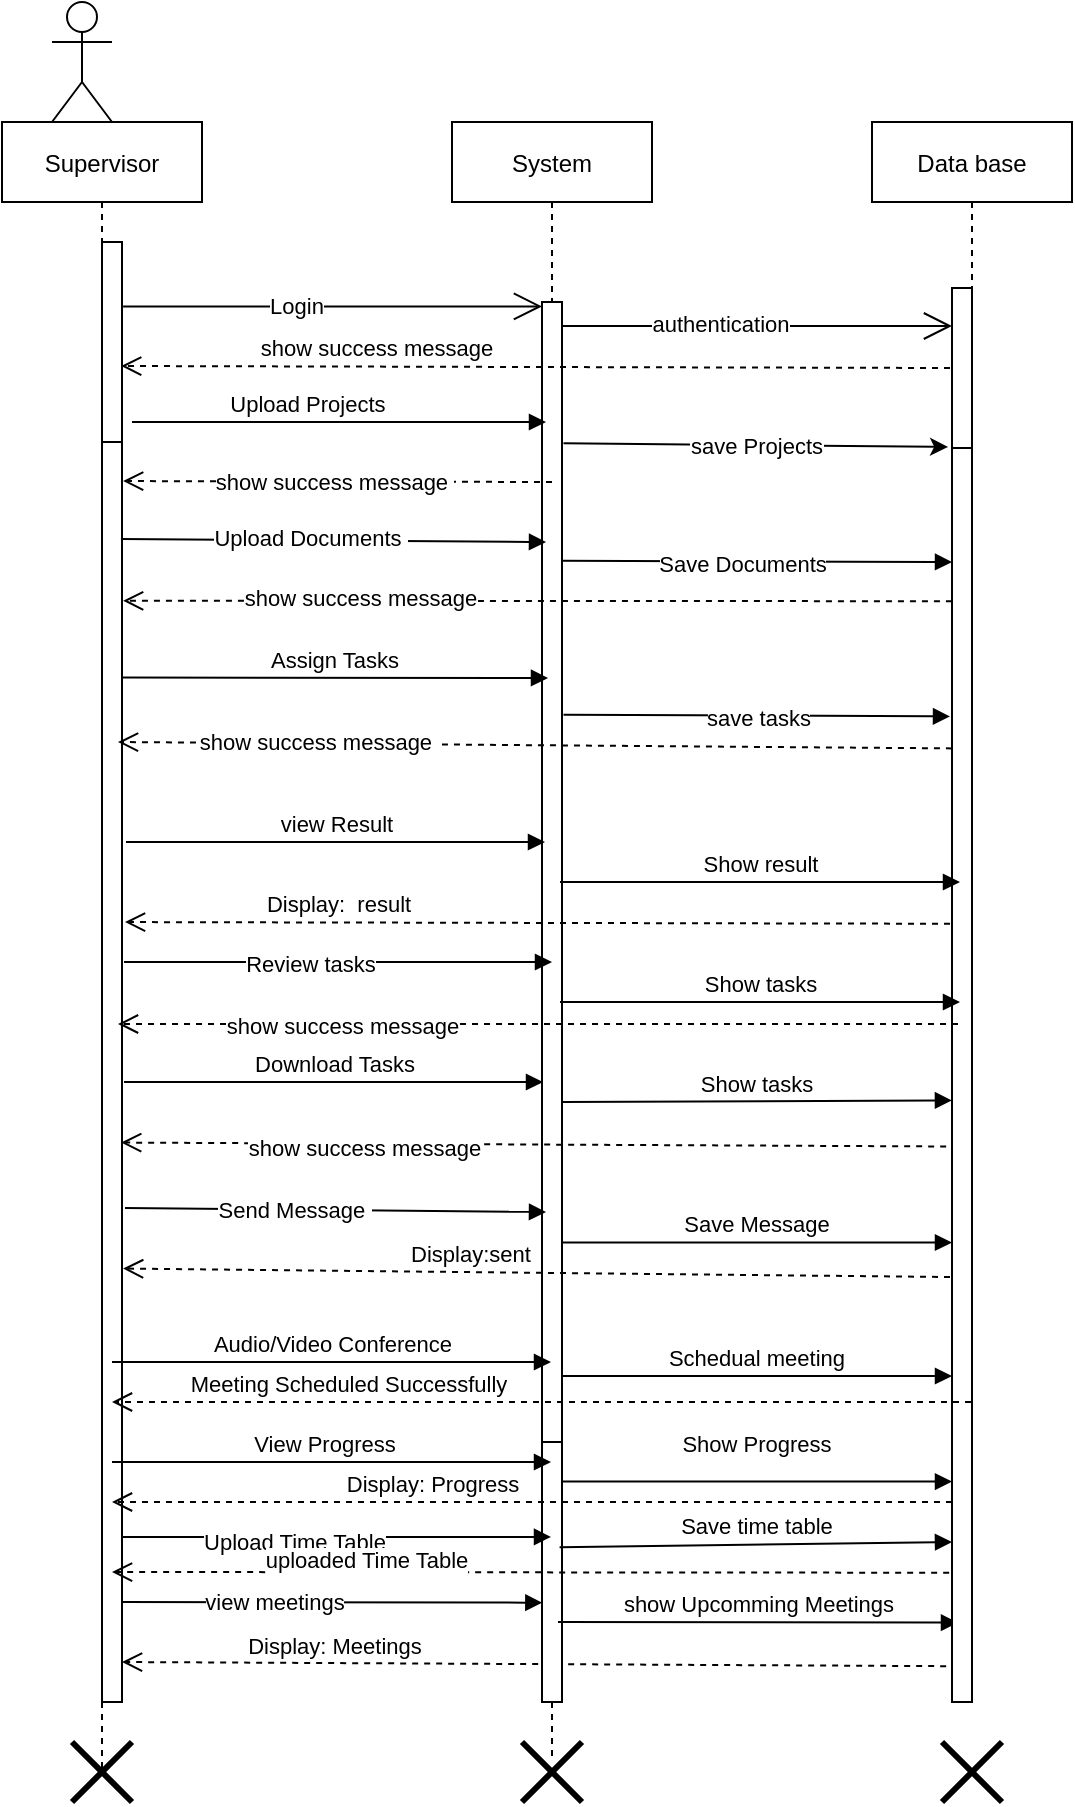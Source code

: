 <mxfile version="20.2.3" type="device"><diagram id="kgpKYQtTHZ0yAKxKKP6v" name="Page-1"><mxGraphModel dx="727" dy="1658" grid="1" gridSize="10" guides="1" tooltips="1" connect="1" arrows="1" fold="1" page="1" pageScale="1" pageWidth="850" pageHeight="1100" math="0" shadow="0"><root><mxCell id="0"/><mxCell id="1" parent="0"/><mxCell id="3nuBFxr9cyL0pnOWT2aG-1" value=" Supervisor " style="shape=umlLifeline;perimeter=lifelinePerimeter;container=1;collapsible=0;recursiveResize=0;rounded=0;shadow=0;strokeWidth=1;" parent="1" vertex="1"><mxGeometry x="225" width="100" height="825" as="geometry"/></mxCell><mxCell id="3nuBFxr9cyL0pnOWT2aG-4" value="" style="points=[];perimeter=orthogonalPerimeter;rounded=0;shadow=0;strokeWidth=1;" parent="3nuBFxr9cyL0pnOWT2aG-1" vertex="1"><mxGeometry x="50" y="60" width="10" height="100" as="geometry"/></mxCell><mxCell id="3nuBFxr9cyL0pnOWT2aG-2" value="" style="points=[];perimeter=orthogonalPerimeter;rounded=0;shadow=0;strokeWidth=1;" parent="3nuBFxr9cyL0pnOWT2aG-1" vertex="1"><mxGeometry x="50" y="160" width="10" height="630" as="geometry"/></mxCell><mxCell id="wtYEL_yELXGdZGoGDfDr-55" value="" style="html=1;verticalAlign=bottom;endArrow=block;rounded=0;entryX=0.016;entryY=0.618;entryDx=0;entryDy=0;entryPerimeter=0;" parent="3nuBFxr9cyL0pnOWT2aG-1" target="wtYEL_yELXGdZGoGDfDr-47" edge="1"><mxGeometry width="80" relative="1" as="geometry"><mxPoint x="60" y="740" as="sourcePoint"/><mxPoint x="265" y="740" as="targetPoint"/></mxGeometry></mxCell><mxCell id="3i64AOqxM42t6qCEJ02p-31" value="view meetings" style="edgeLabel;html=1;align=center;verticalAlign=middle;resizable=0;points=[];" vertex="1" connectable="0" parent="wtYEL_yELXGdZGoGDfDr-55"><mxGeometry x="-0.28" relative="1" as="geometry"><mxPoint as="offset"/></mxGeometry></mxCell><mxCell id="wtYEL_yELXGdZGoGDfDr-58" value="Display: Meetings" style="html=1;verticalAlign=bottom;endArrow=open;dashed=1;endSize=8;rounded=0;exitX=-0.292;exitY=0.972;exitDx=0;exitDy=0;exitPerimeter=0;" parent="3nuBFxr9cyL0pnOWT2aG-1" source="wtYEL_yELXGdZGoGDfDr-4" edge="1"><mxGeometry x="0.488" relative="1" as="geometry"><mxPoint x="140" y="770" as="sourcePoint"/><mxPoint x="60" y="770" as="targetPoint"/><mxPoint as="offset"/></mxGeometry></mxCell><mxCell id="3nuBFxr9cyL0pnOWT2aG-5" value="System" style="shape=umlLifeline;perimeter=lifelinePerimeter;container=1;collapsible=0;recursiveResize=0;rounded=0;shadow=0;strokeWidth=1;" parent="1" vertex="1"><mxGeometry x="450" width="100" height="820" as="geometry"/></mxCell><mxCell id="3nuBFxr9cyL0pnOWT2aG-6" value="" style="points=[];perimeter=orthogonalPerimeter;rounded=0;shadow=0;strokeWidth=1;" parent="3nuBFxr9cyL0pnOWT2aG-5" vertex="1"><mxGeometry x="45" y="90" width="10" height="570" as="geometry"/></mxCell><mxCell id="wtYEL_yELXGdZGoGDfDr-47" value="" style="html=1;points=[];perimeter=orthogonalPerimeter;" parent="3nuBFxr9cyL0pnOWT2aG-5" vertex="1"><mxGeometry x="45" y="660" width="10" height="130" as="geometry"/></mxCell><mxCell id="wtYEL_yELXGdZGoGDfDr-56" value="show Upcomming Meetings" style="html=1;verticalAlign=bottom;endArrow=block;rounded=0;entryX=0;entryY=0.938;entryDx=0;entryDy=0;entryPerimeter=0;" parent="3nuBFxr9cyL0pnOWT2aG-5" edge="1"><mxGeometry width="80" relative="1" as="geometry"><mxPoint x="53" y="750" as="sourcePoint"/><mxPoint x="253" y="750.32" as="targetPoint"/></mxGeometry></mxCell><mxCell id="3i64AOqxM42t6qCEJ02p-26" value="Show tasks" style="html=1;verticalAlign=bottom;endArrow=block;rounded=0;entryX=-0.003;entryY=0.53;entryDx=0;entryDy=0;entryPerimeter=0;" edge="1" parent="3nuBFxr9cyL0pnOWT2aG-5" target="wtYEL_yELXGdZGoGDfDr-4"><mxGeometry width="80" relative="1" as="geometry"><mxPoint x="55" y="490" as="sourcePoint"/><mxPoint x="255" y="490" as="targetPoint"/></mxGeometry></mxCell><mxCell id="wtYEL_yELXGdZGoGDfDr-3" value="Data base" style="shape=umlLifeline;perimeter=lifelinePerimeter;container=1;collapsible=0;recursiveResize=0;rounded=0;shadow=0;strokeWidth=1;" parent="1" vertex="1"><mxGeometry x="660" width="100" height="790" as="geometry"/></mxCell><mxCell id="wtYEL_yELXGdZGoGDfDr-4" value="" style="points=[];perimeter=orthogonalPerimeter;rounded=0;shadow=0;strokeWidth=1;" parent="wtYEL_yELXGdZGoGDfDr-3" vertex="1"><mxGeometry x="40" y="150" width="10" height="640" as="geometry"/></mxCell><mxCell id="3i64AOqxM42t6qCEJ02p-6" value="" style="html=1;points=[];perimeter=orthogonalPerimeter;" vertex="1" parent="wtYEL_yELXGdZGoGDfDr-3"><mxGeometry x="40" y="83" width="10" height="80" as="geometry"/></mxCell><mxCell id="wtYEL_yELXGdZGoGDfDr-5" value="sa" style="endArrow=classic;html=1;rounded=0;exitX=1.074;exitY=0.124;exitDx=0;exitDy=0;exitPerimeter=0;entryX=-0.195;entryY=0.993;entryDx=0;entryDy=0;entryPerimeter=0;" parent="1" edge="1" target="3i64AOqxM42t6qCEJ02p-6" source="3nuBFxr9cyL0pnOWT2aG-6"><mxGeometry relative="1" as="geometry"><mxPoint x="510" y="170" as="sourcePoint"/><mxPoint x="700" y="170" as="targetPoint"/></mxGeometry></mxCell><mxCell id="wtYEL_yELXGdZGoGDfDr-6" value="save Projects" style="edgeLabel;resizable=0;html=1;align=center;verticalAlign=middle;" parent="wtYEL_yELXGdZGoGDfDr-5" connectable="0" vertex="1"><mxGeometry relative="1" as="geometry"/></mxCell><mxCell id="wtYEL_yELXGdZGoGDfDr-16" value="Upload Projects&amp;nbsp;" style="html=1;verticalAlign=bottom;endArrow=block;rounded=0;" parent="1" edge="1"><mxGeometry x="-0.143" width="80" relative="1" as="geometry"><mxPoint x="290" y="150" as="sourcePoint"/><mxPoint x="497" y="150" as="targetPoint"/><Array as="points"><mxPoint x="337" y="150"/></Array><mxPoint as="offset"/></mxGeometry></mxCell><mxCell id="wtYEL_yELXGdZGoGDfDr-19" value="" style="html=1;verticalAlign=bottom;endArrow=block;rounded=0;exitX=1.247;exitY=0.077;exitDx=0;exitDy=0;exitPerimeter=0;" parent="1" edge="1"><mxGeometry width="80" relative="1" as="geometry"><mxPoint x="284.47" y="208.51" as="sourcePoint"/><mxPoint x="497" y="210" as="targetPoint"/></mxGeometry></mxCell><mxCell id="3i64AOqxM42t6qCEJ02p-17" value="Upload Documents&amp;nbsp;" style="edgeLabel;html=1;align=center;verticalAlign=middle;resizable=0;points=[];" vertex="1" connectable="0" parent="wtYEL_yELXGdZGoGDfDr-19"><mxGeometry x="-0.406" y="1" relative="1" as="geometry"><mxPoint x="31" as="offset"/></mxGeometry></mxCell><mxCell id="wtYEL_yELXGdZGoGDfDr-21" value="" style="html=1;verticalAlign=bottom;endArrow=block;rounded=0;exitX=0.978;exitY=0.227;exitDx=0;exitDy=0;exitPerimeter=0;" parent="1" edge="1" source="3nuBFxr9cyL0pnOWT2aG-6"><mxGeometry x="-0.053" width="80" relative="1" as="geometry"><mxPoint x="510" y="220" as="sourcePoint"/><mxPoint x="700" y="220" as="targetPoint"/><mxPoint as="offset"/></mxGeometry></mxCell><mxCell id="3i64AOqxM42t6qCEJ02p-14" value="Save Documents" style="edgeLabel;html=1;align=center;verticalAlign=middle;resizable=0;points=[];" vertex="1" connectable="0" parent="wtYEL_yELXGdZGoGDfDr-21"><mxGeometry x="-0.509" y="-1" relative="1" as="geometry"><mxPoint x="42" as="offset"/></mxGeometry></mxCell><mxCell id="wtYEL_yELXGdZGoGDfDr-22" value="Assign Tasks" style="html=1;verticalAlign=bottom;endArrow=block;rounded=0;exitX=1.151;exitY=0.187;exitDx=0;exitDy=0;exitPerimeter=0;" parent="1" edge="1"><mxGeometry width="80" relative="1" as="geometry"><mxPoint x="284.51" y="277.81" as="sourcePoint"/><mxPoint x="498" y="278" as="targetPoint"/></mxGeometry></mxCell><mxCell id="wtYEL_yELXGdZGoGDfDr-23" value="" style="html=1;verticalAlign=bottom;endArrow=open;dashed=1;endSize=8;rounded=0;exitX=-0.003;exitY=0.255;exitDx=0;exitDy=0;exitPerimeter=0;" parent="1" source="wtYEL_yELXGdZGoGDfDr-4" edge="1"><mxGeometry relative="1" as="geometry"><mxPoint x="490" y="310" as="sourcePoint"/><mxPoint x="283" y="310" as="targetPoint"/></mxGeometry></mxCell><mxCell id="3i64AOqxM42t6qCEJ02p-20" value="show success message&amp;nbsp;" style="edgeLabel;html=1;align=center;verticalAlign=middle;resizable=0;points=[];" vertex="1" connectable="0" parent="wtYEL_yELXGdZGoGDfDr-23"><mxGeometry x="0.522" y="-1" relative="1" as="geometry"><mxPoint as="offset"/></mxGeometry></mxCell><mxCell id="wtYEL_yELXGdZGoGDfDr-24" value="" style="html=1;verticalAlign=bottom;endArrow=block;rounded=0;exitX=1.074;exitY=0.362;exitDx=0;exitDy=0;exitPerimeter=0;entryX=-0.099;entryY=0.23;entryDx=0;entryDy=0;entryPerimeter=0;" parent="1" edge="1" target="wtYEL_yELXGdZGoGDfDr-4" source="3nuBFxr9cyL0pnOWT2aG-6"><mxGeometry x="-0.031" y="10" width="80" relative="1" as="geometry"><mxPoint x="506" y="320" as="sourcePoint"/><mxPoint x="700" y="320" as="targetPoint"/><mxPoint as="offset"/></mxGeometry></mxCell><mxCell id="3i64AOqxM42t6qCEJ02p-18" value="save tasks" style="edgeLabel;html=1;align=center;verticalAlign=middle;resizable=0;points=[];" vertex="1" connectable="0" parent="wtYEL_yELXGdZGoGDfDr-24"><mxGeometry x="-0.463" y="-1" relative="1" as="geometry"><mxPoint x="45" as="offset"/></mxGeometry></mxCell><mxCell id="wtYEL_yELXGdZGoGDfDr-25" value="view Result" style="html=1;verticalAlign=bottom;endArrow=block;rounded=0;" parent="1" edge="1"><mxGeometry width="80" relative="1" as="geometry"><mxPoint x="287" y="360" as="sourcePoint"/><mxPoint x="496.5" y="360" as="targetPoint"/></mxGeometry></mxCell><mxCell id="wtYEL_yELXGdZGoGDfDr-26" value="Display:&amp;nbsp; result" style="html=1;verticalAlign=bottom;endArrow=open;dashed=1;endSize=8;rounded=0;entryX=1.151;entryY=0.381;entryDx=0;entryDy=0;entryPerimeter=0;exitX=-0.099;exitY=0.392;exitDx=0;exitDy=0;exitPerimeter=0;" parent="1" source="wtYEL_yELXGdZGoGDfDr-4" target="3nuBFxr9cyL0pnOWT2aG-2" edge="1"><mxGeometry x="0.487" relative="1" as="geometry"><mxPoint x="710" y="450" as="sourcePoint"/><mxPoint x="280" y="390" as="targetPoint"/><mxPoint as="offset"/></mxGeometry></mxCell><mxCell id="wtYEL_yELXGdZGoGDfDr-30" value="" style="html=1;verticalAlign=bottom;endArrow=block;rounded=0;" parent="1" edge="1"><mxGeometry x="0.046" y="-30" width="80" relative="1" as="geometry"><mxPoint x="286" y="420" as="sourcePoint"/><mxPoint x="500" y="420" as="targetPoint"/><mxPoint as="offset"/></mxGeometry></mxCell><mxCell id="3i64AOqxM42t6qCEJ02p-21" value="Review tasks" style="edgeLabel;html=1;align=center;verticalAlign=middle;resizable=0;points=[];" vertex="1" connectable="0" parent="wtYEL_yELXGdZGoGDfDr-30"><mxGeometry x="-0.517" y="-1" relative="1" as="geometry"><mxPoint x="41" as="offset"/></mxGeometry></mxCell><mxCell id="wtYEL_yELXGdZGoGDfDr-32" value="Show result" style="html=1;verticalAlign=bottom;endArrow=block;rounded=0;" parent="1" edge="1"><mxGeometry width="80" relative="1" as="geometry"><mxPoint x="504" y="380" as="sourcePoint"/><mxPoint x="704" y="380" as="targetPoint"/></mxGeometry></mxCell><mxCell id="wtYEL_yELXGdZGoGDfDr-34" value="" style="html=1;verticalAlign=bottom;endArrow=open;dashed=1;endSize=8;rounded=0;" parent="1" edge="1"><mxGeometry x="0.395" y="-11" relative="1" as="geometry"><mxPoint x="703" y="451" as="sourcePoint"/><mxPoint x="283" y="451" as="targetPoint"/><mxPoint as="offset"/></mxGeometry></mxCell><mxCell id="3i64AOqxM42t6qCEJ02p-22" value="show success message" style="edgeLabel;html=1;align=center;verticalAlign=middle;resizable=0;points=[];" vertex="1" connectable="0" parent="wtYEL_yELXGdZGoGDfDr-34"><mxGeometry x="0.662" y="1" relative="1" as="geometry"><mxPoint x="41" as="offset"/></mxGeometry></mxCell><mxCell id="wtYEL_yELXGdZGoGDfDr-35" value="Show tasks" style="html=1;verticalAlign=bottom;endArrow=block;rounded=0;" parent="1" edge="1"><mxGeometry width="80" relative="1" as="geometry"><mxPoint x="504" y="440" as="sourcePoint"/><mxPoint x="704" y="440" as="targetPoint"/></mxGeometry></mxCell><mxCell id="wtYEL_yELXGdZGoGDfDr-36" value="Download Tasks" style="html=1;verticalAlign=bottom;endArrow=block;rounded=0;" parent="1" edge="1"><mxGeometry width="80" relative="1" as="geometry"><mxPoint x="286" y="480" as="sourcePoint"/><mxPoint x="495.5" y="480" as="targetPoint"/></mxGeometry></mxCell><mxCell id="wtYEL_yELXGdZGoGDfDr-33" value="" style="html=1;verticalAlign=bottom;endArrow=open;dashed=1;endSize=8;rounded=0;exitX=-0.292;exitY=0.566;exitDx=0;exitDy=0;exitPerimeter=0;entryX=0.958;entryY=0.556;entryDx=0;entryDy=0;entryPerimeter=0;" parent="1" source="wtYEL_yELXGdZGoGDfDr-4" edge="1" target="3nuBFxr9cyL0pnOWT2aG-2"><mxGeometry x="0.182" relative="1" as="geometry"><mxPoint x="500" y="520" as="sourcePoint"/><mxPoint x="280" y="520" as="targetPoint"/><mxPoint as="offset"/></mxGeometry></mxCell><mxCell id="3i64AOqxM42t6qCEJ02p-28" value="show success message" style="edgeLabel;html=1;align=center;verticalAlign=middle;resizable=0;points=[];" vertex="1" connectable="0" parent="wtYEL_yELXGdZGoGDfDr-33"><mxGeometry x="0.175" y="2" relative="1" as="geometry"><mxPoint x="-49" as="offset"/></mxGeometry></mxCell><mxCell id="wtYEL_yELXGdZGoGDfDr-39" value="Save Message" style="html=1;verticalAlign=bottom;endArrow=block;rounded=0;exitX=0.978;exitY=0.825;exitDx=0;exitDy=0;exitPerimeter=0;" parent="1" edge="1" target="wtYEL_yELXGdZGoGDfDr-4" source="3nuBFxr9cyL0pnOWT2aG-6"><mxGeometry width="80" relative="1" as="geometry"><mxPoint x="520" y="570" as="sourcePoint"/><mxPoint x="710" y="570" as="targetPoint"/></mxGeometry></mxCell><mxCell id="wtYEL_yELXGdZGoGDfDr-40" value="Display:sent" style="html=1;verticalAlign=bottom;endArrow=open;dashed=1;endSize=8;rounded=0;exitX=-0.099;exitY=0.668;exitDx=0;exitDy=0;exitPerimeter=0;entryX=1.055;entryY=0.656;entryDx=0;entryDy=0;entryPerimeter=0;" parent="1" source="wtYEL_yELXGdZGoGDfDr-4" edge="1" target="3nuBFxr9cyL0pnOWT2aG-2"><mxGeometry x="0.16" relative="1" as="geometry"><mxPoint x="360" y="590" as="sourcePoint"/><mxPoint x="280" y="585" as="targetPoint"/><mxPoint as="offset"/></mxGeometry></mxCell><mxCell id="wtYEL_yELXGdZGoGDfDr-41" value="Audio/Video Conference" style="html=1;verticalAlign=bottom;endArrow=block;rounded=0;" parent="1" target="3nuBFxr9cyL0pnOWT2aG-5" edge="1"><mxGeometry width="80" relative="1" as="geometry"><mxPoint x="280" y="620" as="sourcePoint"/><mxPoint x="360" y="620" as="targetPoint"/><mxPoint as="offset"/></mxGeometry></mxCell><mxCell id="wtYEL_yELXGdZGoGDfDr-42" value="Schedual meeting" style="html=1;verticalAlign=bottom;endArrow=block;rounded=0;exitX=0.978;exitY=0.942;exitDx=0;exitDy=0;exitPerimeter=0;" parent="1" edge="1" source="3nuBFxr9cyL0pnOWT2aG-6"><mxGeometry width="80" relative="1" as="geometry"><mxPoint x="520" y="630" as="sourcePoint"/><mxPoint x="700" y="627" as="targetPoint"/></mxGeometry></mxCell><mxCell id="wtYEL_yELXGdZGoGDfDr-43" value="Meeting Scheduled Successfully" style="html=1;verticalAlign=bottom;endArrow=open;dashed=1;endSize=8;rounded=0;" parent="1" source="wtYEL_yELXGdZGoGDfDr-3" edge="1"><mxGeometry x="0.454" relative="1" as="geometry"><mxPoint x="360" y="640" as="sourcePoint"/><mxPoint x="280" y="640" as="targetPoint"/><mxPoint as="offset"/></mxGeometry></mxCell><mxCell id="wtYEL_yELXGdZGoGDfDr-44" value="View Progress" style="html=1;verticalAlign=bottom;endArrow=block;rounded=0;" parent="1" target="3nuBFxr9cyL0pnOWT2aG-5" edge="1"><mxGeometry x="-0.041" width="80" relative="1" as="geometry"><mxPoint x="280" y="670" as="sourcePoint"/><mxPoint x="360" y="670" as="targetPoint"/><mxPoint as="offset"/></mxGeometry></mxCell><mxCell id="wtYEL_yELXGdZGoGDfDr-45" value="Show Progress" style="html=1;verticalAlign=bottom;endArrow=block;rounded=0;exitX=0.978;exitY=0.152;exitDx=0;exitDy=0;exitPerimeter=0;" parent="1" target="wtYEL_yELXGdZGoGDfDr-4" edge="1" source="wtYEL_yELXGdZGoGDfDr-47"><mxGeometry y="10" width="80" relative="1" as="geometry"><mxPoint x="520" y="680" as="sourcePoint"/><mxPoint x="590" y="680" as="targetPoint"/><mxPoint as="offset"/></mxGeometry></mxCell><mxCell id="wtYEL_yELXGdZGoGDfDr-50" value="" style="html=1;verticalAlign=bottom;endArrow=block;rounded=0;exitX=0.958;exitY=0.869;exitDx=0;exitDy=0;exitPerimeter=0;" parent="1" target="3nuBFxr9cyL0pnOWT2aG-5" edge="1" source="3nuBFxr9cyL0pnOWT2aG-2"><mxGeometry width="80" relative="1" as="geometry"><mxPoint x="280" y="740" as="sourcePoint"/><mxPoint x="360" y="740" as="targetPoint"/></mxGeometry></mxCell><mxCell id="3i64AOqxM42t6qCEJ02p-30" value="Upload Time Table" style="edgeLabel;html=1;align=center;verticalAlign=middle;resizable=0;points=[];" vertex="1" connectable="0" parent="wtYEL_yELXGdZGoGDfDr-50"><mxGeometry x="-0.608" y="-2" relative="1" as="geometry"><mxPoint x="44" as="offset"/></mxGeometry></mxCell><mxCell id="wtYEL_yELXGdZGoGDfDr-54" value="uploaded Time Table" style="html=1;verticalAlign=bottom;endArrow=open;dashed=1;endSize=8;rounded=0;exitX=-0.142;exitY=0.899;exitDx=0;exitDy=0;exitPerimeter=0;" parent="1" source="wtYEL_yELXGdZGoGDfDr-4" edge="1"><mxGeometry x="0.396" y="3" relative="1" as="geometry"><mxPoint x="360" y="780" as="sourcePoint"/><mxPoint x="280" y="725" as="targetPoint"/><mxPoint as="offset"/></mxGeometry></mxCell><mxCell id="I6MsIe4lefCIMmIhuyE5-1" value="" style="shape=umlDestroy;whiteSpace=wrap;html=1;strokeWidth=3;" parent="1" vertex="1"><mxGeometry x="260" y="810" width="30" height="30" as="geometry"/></mxCell><mxCell id="I6MsIe4lefCIMmIhuyE5-3" value="" style="shape=umlDestroy;whiteSpace=wrap;html=1;strokeWidth=3;" parent="1" vertex="1"><mxGeometry x="695" y="810" width="30" height="30" as="geometry"/></mxCell><mxCell id="3i64AOqxM42t6qCEJ02p-1" value="" style="shape=umlActor;verticalLabelPosition=bottom;verticalAlign=top;html=1;outlineConnect=0;" vertex="1" parent="1"><mxGeometry x="250" y="-60" width="30" height="60" as="geometry"/></mxCell><mxCell id="3i64AOqxM42t6qCEJ02p-5" value="show success message" style="html=1;verticalAlign=bottom;endArrow=open;dashed=1;endSize=8;rounded=0;entryX=0.958;entryY=0.62;entryDx=0;entryDy=0;entryPerimeter=0;exitX=-0.099;exitY=0.5;exitDx=0;exitDy=0;exitPerimeter=0;" edge="1" parent="1" source="3i64AOqxM42t6qCEJ02p-6" target="3nuBFxr9cyL0pnOWT2aG-4"><mxGeometry x="0.387" relative="1" as="geometry"><mxPoint x="720" y="95" as="sourcePoint"/><mxPoint x="280" y="95" as="targetPoint"/><mxPoint as="offset"/></mxGeometry></mxCell><mxCell id="3i64AOqxM42t6qCEJ02p-7" value="&lt;span style=&quot;color: rgba(0, 0, 0, 0); font-family: monospace; font-size: 0px; text-align: start; background-color: rgb(248, 249, 250);&quot;&gt;%3CmxGraphModel%3E%3Croot%3E%3CmxCell%20id%3D%220%22%2F%3E%3CmxCell%20id%3D%221%22%20parent%3D%220%22%2F%3E%3CmxCell%20id%3D%222%22%20value%3D%22%22%20style%3D%22endArrow%3Dclassic%3Bhtml%3D1%3Brounded%3D0%3BexitX%3D1.5%3BexitY%3D0.125%3BexitDx%3D0%3BexitDy%3D0%3BexitPerimeter%3D0%3B%22%20edge%3D%221%22%20parent%3D%221%22%3E%3CmxGeometry%20width%3D%2250%22%20height%3D%2250%22%20relative%3D%221%22%20as%3D%22geometry%22%3E%3CmxPoint%20x%3D%22280%22%20y%3D%22140%22%20as%3D%22sourcePoint%22%2F%3E%3CmxPoint%20x%3D%22509.5%22%20y%3D%22140%22%20as%3D%22targetPoint%22%2F%3E%3C%2FmxGeometry%3E%3C%2FmxCell%3E%3CmxCell%20id%3D%223%22%20value%3D%22login%22%20style%3D%22text%3Bhtml%3D1%3Balign%3Dcenter%3BverticalAlign%3Dmiddle%3Bresizable%3D0%3Bpoints%3D%5B%5D%3Bautosize%3D1%3BstrokeColor%3Dnone%3BfillColor%3Dnone%3B%22%20vertex%3D%221%22%20parent%3D%221%22%3E%3CmxGeometry%20x%3D%22345%22%20y%3D%22115%22%20width%3D%2250%22%20height%3D%2230%22%20as%3D%22geometry%22%2F%3E%3C%2FmxCell%3E%3CmxCell%20id%3D%224%22%20value%3D%22authentication%22%20style%3D%22edgeLabel%3Bhtml%3D1%3Balign%3Dcenter%3BverticalAlign%3Dmiddle%3Bresizable%3D0%3Bpoints%3D%5B%5D%3B%22%20vertex%3D%221%22%20connectable%3D%220%22%20parent%3D%221%22%3E%3CmxGeometry%20x%3D%22589.245%22%20y%3D%22148.252%22%20as%3D%22geometry%22%2F%3E%3C%2FmxCell%3E%3CmxCell%20id%3D%225%22%20value%3D%22show%20success%20message%22%20style%3D%22html%3D1%3BverticalAlign%3Dbottom%3BendArrow%3Dopen%3Bdashed%3D1%3BendSize%3D8%3Brounded%3D0%3B%22%20edge%3D%221%22%20parent%3D%221%22%3E%3CmxGeometry%20x%3D%220.387%22%20relative%3D%221%22%20as%3D%22geometry%22%3E%3CmxPoint%20x%3D%22713%22%20y%3D%22160%22%20as%3D%22sourcePoint%22%2F%3E%3CmxPoint%20x%3D%22273%22%20y%3D%22160%22%20as%3D%22targetPoint%22%2F%3E%3CmxPoint%20as%3D%22offset%22%2F%3E%3C%2FmxGeometry%3E%3C%2FmxCell%3E%3C%2Froot%3E%3C%2FmxGraphModel%3E&lt;/span&gt;" style="endArrow=open;endFill=1;endSize=12;html=1;rounded=0;exitX=1.055;exitY=0.322;exitDx=0;exitDy=0;exitPerimeter=0;" edge="1" parent="1" source="3nuBFxr9cyL0pnOWT2aG-4" target="3nuBFxr9cyL0pnOWT2aG-6"><mxGeometry width="160" relative="1" as="geometry"><mxPoint x="450" y="120" as="sourcePoint"/><mxPoint x="610" y="120" as="targetPoint"/></mxGeometry></mxCell><mxCell id="3i64AOqxM42t6qCEJ02p-8" value="Login" style="edgeLabel;html=1;align=center;verticalAlign=middle;resizable=0;points=[];" vertex="1" connectable="0" parent="3i64AOqxM42t6qCEJ02p-7"><mxGeometry x="-0.178" relative="1" as="geometry"><mxPoint as="offset"/></mxGeometry></mxCell><mxCell id="3i64AOqxM42t6qCEJ02p-9" value="&lt;span style=&quot;color: rgba(0, 0, 0, 0); font-family: monospace; font-size: 0px; text-align: start; background-color: rgb(248, 249, 250);&quot;&gt;%3CmxGraphModel%3E%3Croot%3E%3CmxCell%20id%3D%220%22%2F%3E%3CmxCell%20id%3D%221%22%20parent%3D%220%22%2F%3E%3CmxCell%20id%3D%222%22%20value%3D%22%22%20style%3D%22endArrow%3Dclassic%3Bhtml%3D1%3Brounded%3D0%3BexitX%3D1.5%3BexitY%3D0.125%3BexitDx%3D0%3BexitDy%3D0%3BexitPerimeter%3D0%3B%22%20edge%3D%221%22%20parent%3D%221%22%3E%3CmxGeometry%20width%3D%2250%22%20height%3D%2250%22%20relative%3D%221%22%20as%3D%22geometry%22%3E%3CmxPoint%20x%3D%22280%22%20y%3D%22140%22%20as%3D%22sourcePoint%22%2F%3E%3CmxPoint%20x%3D%22509.5%22%20y%3D%22140%22%20as%3D%22targetPoint%22%2F%3E%3C%2FmxGeometry%3E%3C%2FmxCell%3E%3CmxCell%20id%3D%223%22%20value%3D%22login%22%20style%3D%22text%3Bhtml%3D1%3Balign%3Dcenter%3BverticalAlign%3Dmiddle%3Bresizable%3D0%3Bpoints%3D%5B%5D%3Bautosize%3D1%3BstrokeColor%3Dnone%3BfillColor%3Dnone%3B%22%20vertex%3D%221%22%20parent%3D%221%22%3E%3CmxGeometry%20x%3D%22345%22%20y%3D%22115%22%20width%3D%2250%22%20height%3D%2230%22%20as%3D%22geometry%22%2F%3E%3C%2FmxCell%3E%3CmxCell%20id%3D%224%22%20value%3D%22authentication%22%20style%3D%22edgeLabel%3Bhtml%3D1%3Balign%3Dcenter%3BverticalAlign%3Dmiddle%3Bresizable%3D0%3Bpoints%3D%5B%5D%3B%22%20vertex%3D%221%22%20connectable%3D%220%22%20parent%3D%221%22%3E%3CmxGeometry%20x%3D%22589.245%22%20y%3D%22148.252%22%20as%3D%22geometry%22%2F%3E%3C%2FmxCell%3E%3CmxCell%20id%3D%225%22%20value%3D%22show%20success%20message%22%20style%3D%22html%3D1%3BverticalAlign%3Dbottom%3BendArrow%3Dopen%3Bdashed%3D1%3BendSize%3D8%3Brounded%3D0%3B%22%20edge%3D%221%22%20parent%3D%221%22%3E%3CmxGeometry%20x%3D%220.387%22%20relative%3D%221%22%20as%3D%22geometry%22%3E%3CmxPoint%20x%3D%22713%22%20y%3D%22160%22%20as%3D%22sourcePoint%22%2F%3E%3CmxPoint%20x%3D%22273%22%20y%3D%22160%22%20as%3D%22targetPoint%22%2F%3E%3CmxPoint%20as%3D%22offset%22%2F%3E%3C%2FmxGeometry%3E%3C%2FmxCell%3E%3C%2Froot%3E%3C%2FmxGraphModel%3E&lt;/span&gt;" style="endArrow=open;endFill=1;endSize=12;html=1;rounded=0;exitX=0.978;exitY=0.021;exitDx=0;exitDy=0;exitPerimeter=0;" edge="1" parent="1" source="3nuBFxr9cyL0pnOWT2aG-6"><mxGeometry width="160" relative="1" as="geometry"><mxPoint x="510" y="102" as="sourcePoint"/><mxPoint x="700" y="102" as="targetPoint"/></mxGeometry></mxCell><mxCell id="3i64AOqxM42t6qCEJ02p-11" value="authentication" style="edgeLabel;html=1;align=center;verticalAlign=middle;resizable=0;points=[];" vertex="1" connectable="0" parent="3i64AOqxM42t6qCEJ02p-9"><mxGeometry x="-0.192" y="1" relative="1" as="geometry"><mxPoint as="offset"/></mxGeometry></mxCell><mxCell id="wtYEL_yELXGdZGoGDfDr-20" value="" style="html=1;verticalAlign=bottom;endArrow=open;dashed=1;endSize=8;rounded=0;entryX=1.055;entryY=0.031;entryDx=0;entryDy=0;entryPerimeter=0;" parent="1" edge="1" target="3nuBFxr9cyL0pnOWT2aG-2"><mxGeometry relative="1" as="geometry"><mxPoint x="500" y="180" as="sourcePoint"/><mxPoint x="285" y="190" as="targetPoint"/></mxGeometry></mxCell><mxCell id="3i64AOqxM42t6qCEJ02p-12" value="show success message&amp;nbsp;" style="edgeLabel;html=1;align=center;verticalAlign=middle;resizable=0;points=[];" vertex="1" connectable="0" parent="wtYEL_yELXGdZGoGDfDr-20"><mxGeometry x="0.391" relative="1" as="geometry"><mxPoint x="40" as="offset"/></mxGeometry></mxCell><mxCell id="wtYEL_yELXGdZGoGDfDr-18" value="" style="html=1;verticalAlign=bottom;endArrow=open;dashed=1;endSize=8;rounded=0;exitX=-0.003;exitY=0.14;exitDx=0;exitDy=0;exitPerimeter=0;entryX=1.055;entryY=0.126;entryDx=0;entryDy=0;entryPerimeter=0;" parent="1" source="wtYEL_yELXGdZGoGDfDr-4" edge="1" target="3nuBFxr9cyL0pnOWT2aG-2"><mxGeometry x="-0.104" y="59" relative="1" as="geometry"><mxPoint x="585" y="179.5" as="sourcePoint"/><mxPoint x="505" y="179.5" as="targetPoint"/><mxPoint as="offset"/></mxGeometry></mxCell><mxCell id="3i64AOqxM42t6qCEJ02p-13" value="show success message" style="edgeLabel;html=1;align=center;verticalAlign=middle;resizable=0;points=[];" vertex="1" connectable="0" parent="wtYEL_yELXGdZGoGDfDr-18"><mxGeometry x="0.758" y="-2" relative="1" as="geometry"><mxPoint x="68" as="offset"/></mxGeometry></mxCell><mxCell id="wtYEL_yELXGdZGoGDfDr-38" value="" style="html=1;verticalAlign=bottom;endArrow=block;rounded=0;exitX=1.151;exitY=0.608;exitDx=0;exitDy=0;exitPerimeter=0;" parent="1" edge="1" source="3nuBFxr9cyL0pnOWT2aG-2"><mxGeometry x="-1" y="-98" width="80" relative="1" as="geometry"><mxPoint x="283.51" y="544.93" as="sourcePoint"/><mxPoint x="497" y="545" as="targetPoint"/><mxPoint x="-87" y="-53" as="offset"/></mxGeometry></mxCell><mxCell id="3i64AOqxM42t6qCEJ02p-29" value="Send Message&amp;nbsp;" style="edgeLabel;html=1;align=center;verticalAlign=middle;resizable=0;points=[];" vertex="1" connectable="0" parent="wtYEL_yELXGdZGoGDfDr-38"><mxGeometry x="-0.52" relative="1" as="geometry"><mxPoint x="34" as="offset"/></mxGeometry></mxCell><mxCell id="I6MsIe4lefCIMmIhuyE5-2" value="" style="shape=umlDestroy;whiteSpace=wrap;html=1;strokeWidth=3;" parent="1" vertex="1"><mxGeometry x="485" y="810" width="30" height="30" as="geometry"/></mxCell><mxCell id="wtYEL_yELXGdZGoGDfDr-49" value="Display: Progress" style="html=1;verticalAlign=bottom;endArrow=open;dashed=1;endSize=8;rounded=0;" parent="1" edge="1"><mxGeometry x="0.238" relative="1" as="geometry"><mxPoint x="700" y="690" as="sourcePoint"/><mxPoint x="280" y="690" as="targetPoint"/><mxPoint as="offset"/></mxGeometry></mxCell><mxCell id="wtYEL_yELXGdZGoGDfDr-52" value="Save time table" style="html=1;verticalAlign=bottom;endArrow=block;rounded=0;entryX=0;entryY=0.875;entryDx=0;entryDy=0;entryPerimeter=0;exitX=0.538;exitY=0.869;exitDx=0;exitDy=0;exitPerimeter=0;" parent="1" target="wtYEL_yELXGdZGoGDfDr-4" edge="1" source="3nuBFxr9cyL0pnOWT2aG-5"><mxGeometry width="80" relative="1" as="geometry"><mxPoint x="510" y="720" as="sourcePoint"/><mxPoint x="590" y="710" as="targetPoint"/></mxGeometry></mxCell></root></mxGraphModel></diagram></mxfile>